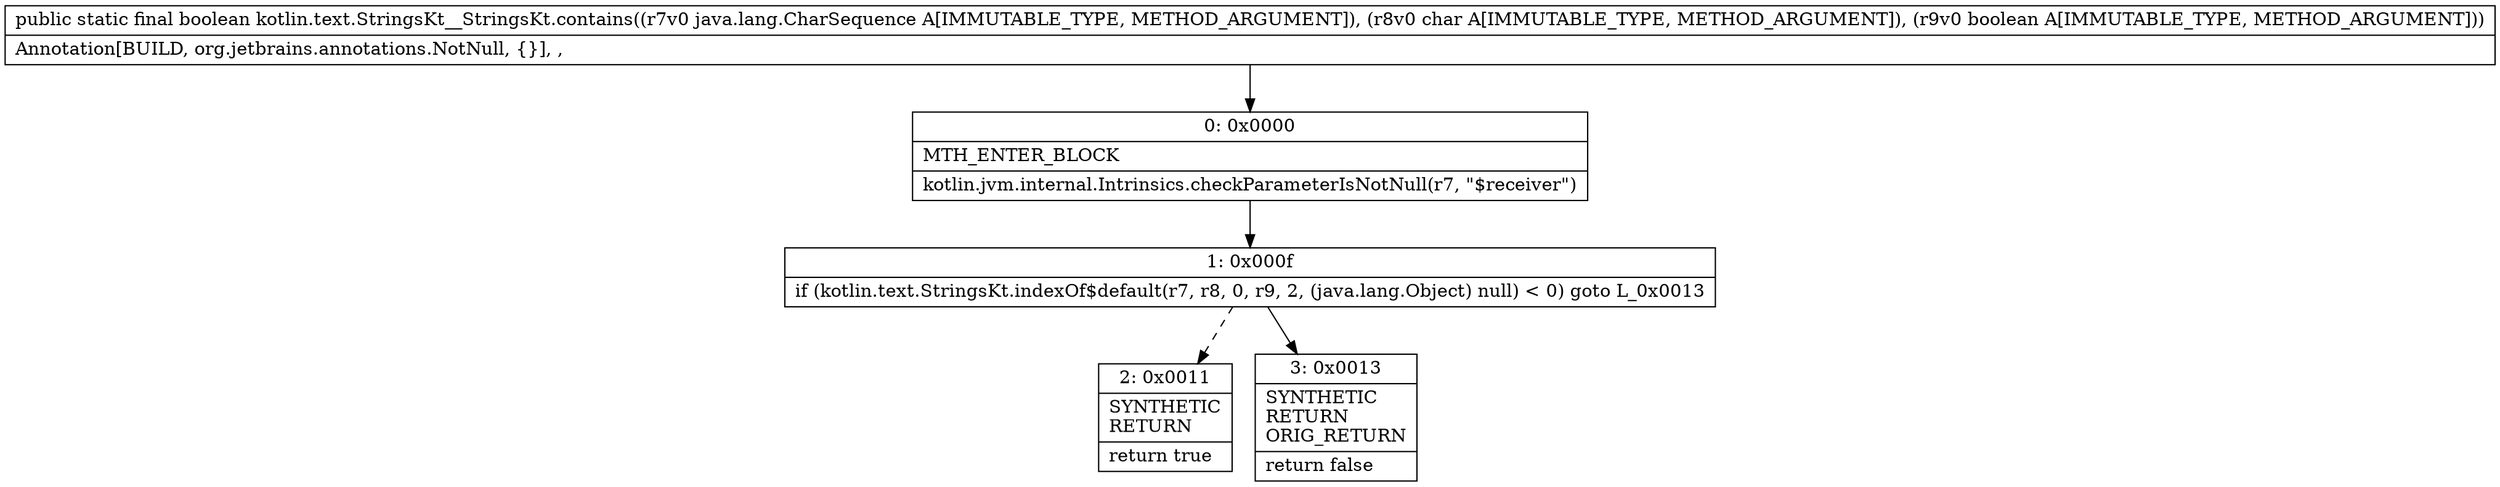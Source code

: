 digraph "CFG forkotlin.text.StringsKt__StringsKt.contains(Ljava\/lang\/CharSequence;CZ)Z" {
Node_0 [shape=record,label="{0\:\ 0x0000|MTH_ENTER_BLOCK\l|kotlin.jvm.internal.Intrinsics.checkParameterIsNotNull(r7, \"$receiver\")\l}"];
Node_1 [shape=record,label="{1\:\ 0x000f|if (kotlin.text.StringsKt.indexOf$default(r7, r8, 0, r9, 2, (java.lang.Object) null) \< 0) goto L_0x0013\l}"];
Node_2 [shape=record,label="{2\:\ 0x0011|SYNTHETIC\lRETURN\l|return true\l}"];
Node_3 [shape=record,label="{3\:\ 0x0013|SYNTHETIC\lRETURN\lORIG_RETURN\l|return false\l}"];
MethodNode[shape=record,label="{public static final boolean kotlin.text.StringsKt__StringsKt.contains((r7v0 java.lang.CharSequence A[IMMUTABLE_TYPE, METHOD_ARGUMENT]), (r8v0 char A[IMMUTABLE_TYPE, METHOD_ARGUMENT]), (r9v0 boolean A[IMMUTABLE_TYPE, METHOD_ARGUMENT]))  | Annotation[BUILD, org.jetbrains.annotations.NotNull, \{\}], , \l}"];
MethodNode -> Node_0;
Node_0 -> Node_1;
Node_1 -> Node_2[style=dashed];
Node_1 -> Node_3;
}

